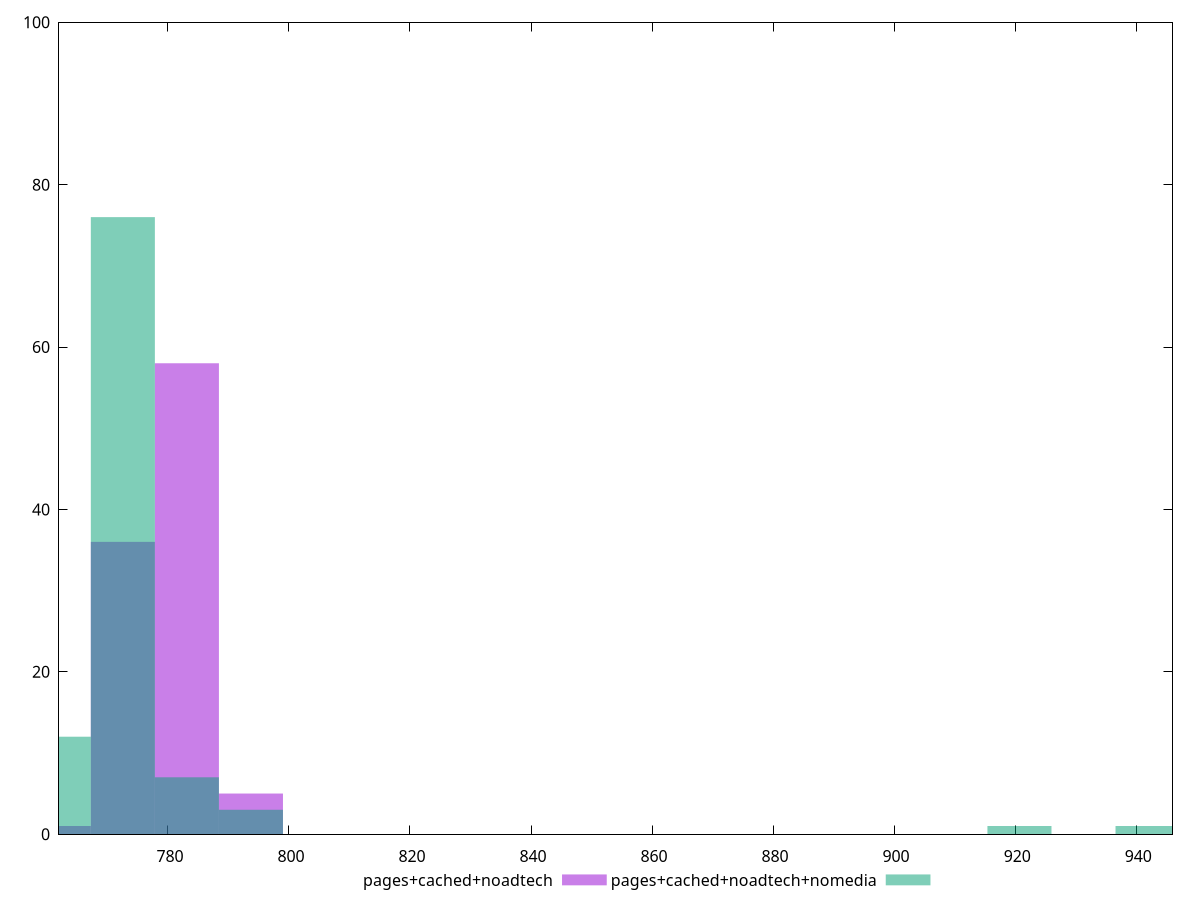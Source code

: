 reset

$pagesCachedNoadtech <<EOF
772.5507533235864 36
783.1336403554163 58
793.7165273872462 5
761.9678662917564 1
EOF

$pagesCachedNoadtechNomedia <<EOF
772.5507533235864 76
761.9678662917564 12
783.1336403554163 7
793.7165273872462 3
941.8769458328655 1
920.7111717692056 1
EOF

set key outside below
set boxwidth 10.58288703182995
set xrange [762:946]
set yrange [0:100]
set trange [0:100]
set style fill transparent solid 0.5 noborder
set terminal svg size 640, 500 enhanced background rgb 'white'
set output "report_00009_2021-02-08T22-37-41.559Z/uses-rel-preload/comparison/histogram/2_vs_3.svg"

plot $pagesCachedNoadtech title "pages+cached+noadtech" with boxes, \
     $pagesCachedNoadtechNomedia title "pages+cached+noadtech+nomedia" with boxes

reset
